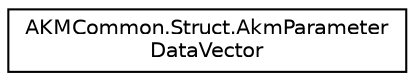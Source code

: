 digraph "Graphical Class Hierarchy"
{
 // LATEX_PDF_SIZE
  edge [fontname="Helvetica",fontsize="10",labelfontname="Helvetica",labelfontsize="10"];
  node [fontname="Helvetica",fontsize="10",shape=record];
  rankdir="LR";
  Node0 [label="AKMCommon.Struct.AkmParameter\lDataVector",height=0.2,width=0.4,color="black", fillcolor="white", style="filled",URL="$struct_a_k_m_common_1_1_struct_1_1_akm_parameter_data_vector.html",tooltip="Strucutre storing AKM data vector"];
}
